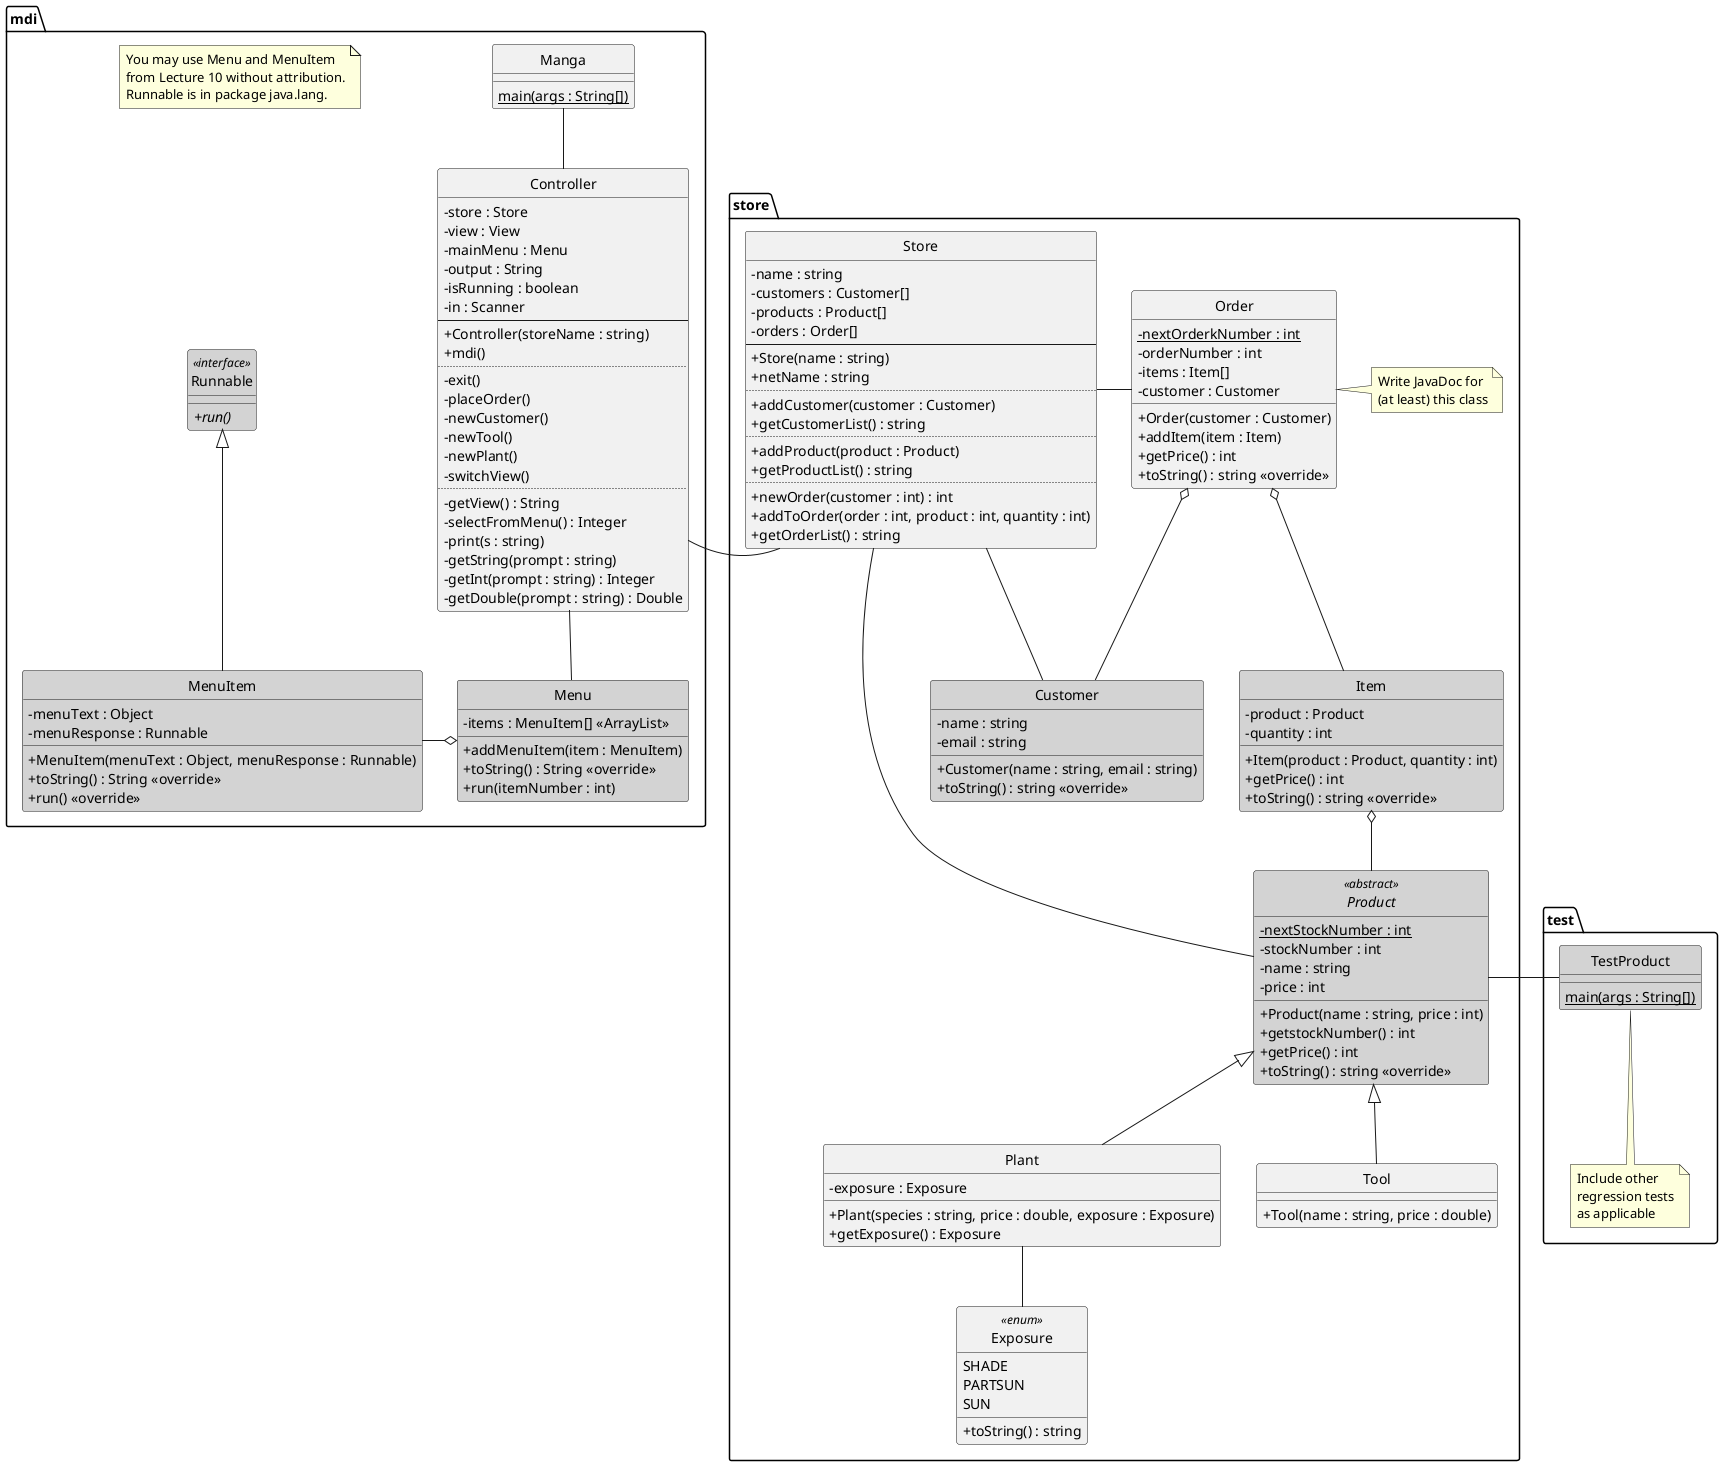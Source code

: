 @startuml
skinparam classAttributeIconSize 0
' skinparam backgroundColor #D3D3D3
hide circle

package mdi {

class Manga {
  {static} main(args : String[]) 
}

class Controller {
  -store : Store
  -view : View
  -mainMenu : Menu
  -output : String
  -isRunning : boolean
  -in : Scanner
--
  +Controller(storeName : string)
  +mdi()
..
  -exit()
  -placeOrder()
  -newCustomer()
  -newTool()
  -newPlant()
  -switchView()
..
  -getView() : String
  -selectFromMenu() : Integer
  -print(s : string)
  -getString(prompt : string)
  -getInt(prompt : string) : Integer
  -getDouble(prompt : string) : Double
}
class Runnable <<interface>> #D3D3D3 {
  +{abstract} run()
}

class MenuItem #D3D3D3 extends Runnable {
  -menuText : Object
  -menuResponse : Runnable
  +MenuItem(menuText : Object, menuResponse : Runnable)
  +toString() : String <<override>>
  +run() <<override>>
}

class Menu #D3D3D3 {
  -items : MenuItem[] <<ArrayList>>
  +addMenuItem(item : MenuItem)
  +toString() : String <<override>>
  +run(itemNumber : int)
}

Note as N3
  You may use Menu and MenuItem
  from Lecture 10 without attribution.
  Runnable is in package java.lang.
end Note

MenuItem -o Menu
Controller -- Menu
Manga -- Controller

}

package test {

class TestProduct #D3D3D3 {
  {static} main(args : String[]) 
}

note bottom of TestProduct
  Include other
  regression tests
  as applicable
end note
}

package store {

class Store {
  -name : string
  -customers : Customer[]
  -products : Product[]
  -orders : Order[]
--
  +Store(name : string)
  +netName : string
..
  +addCustomer(customer : Customer)
  +getCustomerList() : string
..
  +addProduct(product : Product)
  +getProductList() : string
..
  +newOrder(customer : int) : int
  +addToOrder(order : int, product : int, quantity : int)
  +getOrderList() : string
}

enum Exposure <<enum>> {
  SHADE
  PARTSUN
  SUN
  +toString() : string
}
abstract class Product <<abstract>> #D3D3D3  {
  -{static} nextStockNumber : int
  -stockNumber : int
  -name : string
  -price : int
  +Product(name : string, price : int)
  +getstockNumber() : int
  +getPrice() : int
  +toString() : string <<override>>
}
  
class Plant extends Product {
  -exposure : Exposure
  +Plant(species : string, price : double, exposure : Exposure)
  +getExposure() : Exposure
}

class Tool extends Product {
  +Tool(name : string, price : double)
}

class Item #D3D3D3 {
  -product : Product
  -quantity : int
  +Item(product : Product, quantity : int)
  +getPrice() : int
  +toString() : string <<override>>
}

class Order {
  -{static} nextOrderkNumber : int
  -orderNumber : int
  -items : Item[]
  -customer : Customer
  +Order(customer : Customer)
  +addItem(item : Item)
  +getPrice() : int
  +toString() : string <<override>>
}


class Customer #D3D3D3 {
  -name : string
  -email : string
  +Customer(name : string, email : string)
  +toString() : string <<override>>
}

Item o-- Product

note as N2
  Write JavaDoc for 
  (at least) this class
end note

Order . N2

}

Plant -- Exposure

Order o-- Customer
Order o-- Item

TestProduct - Product

Controller - Store
Store - Order
Store - Customer
Store - Product
@enduml
